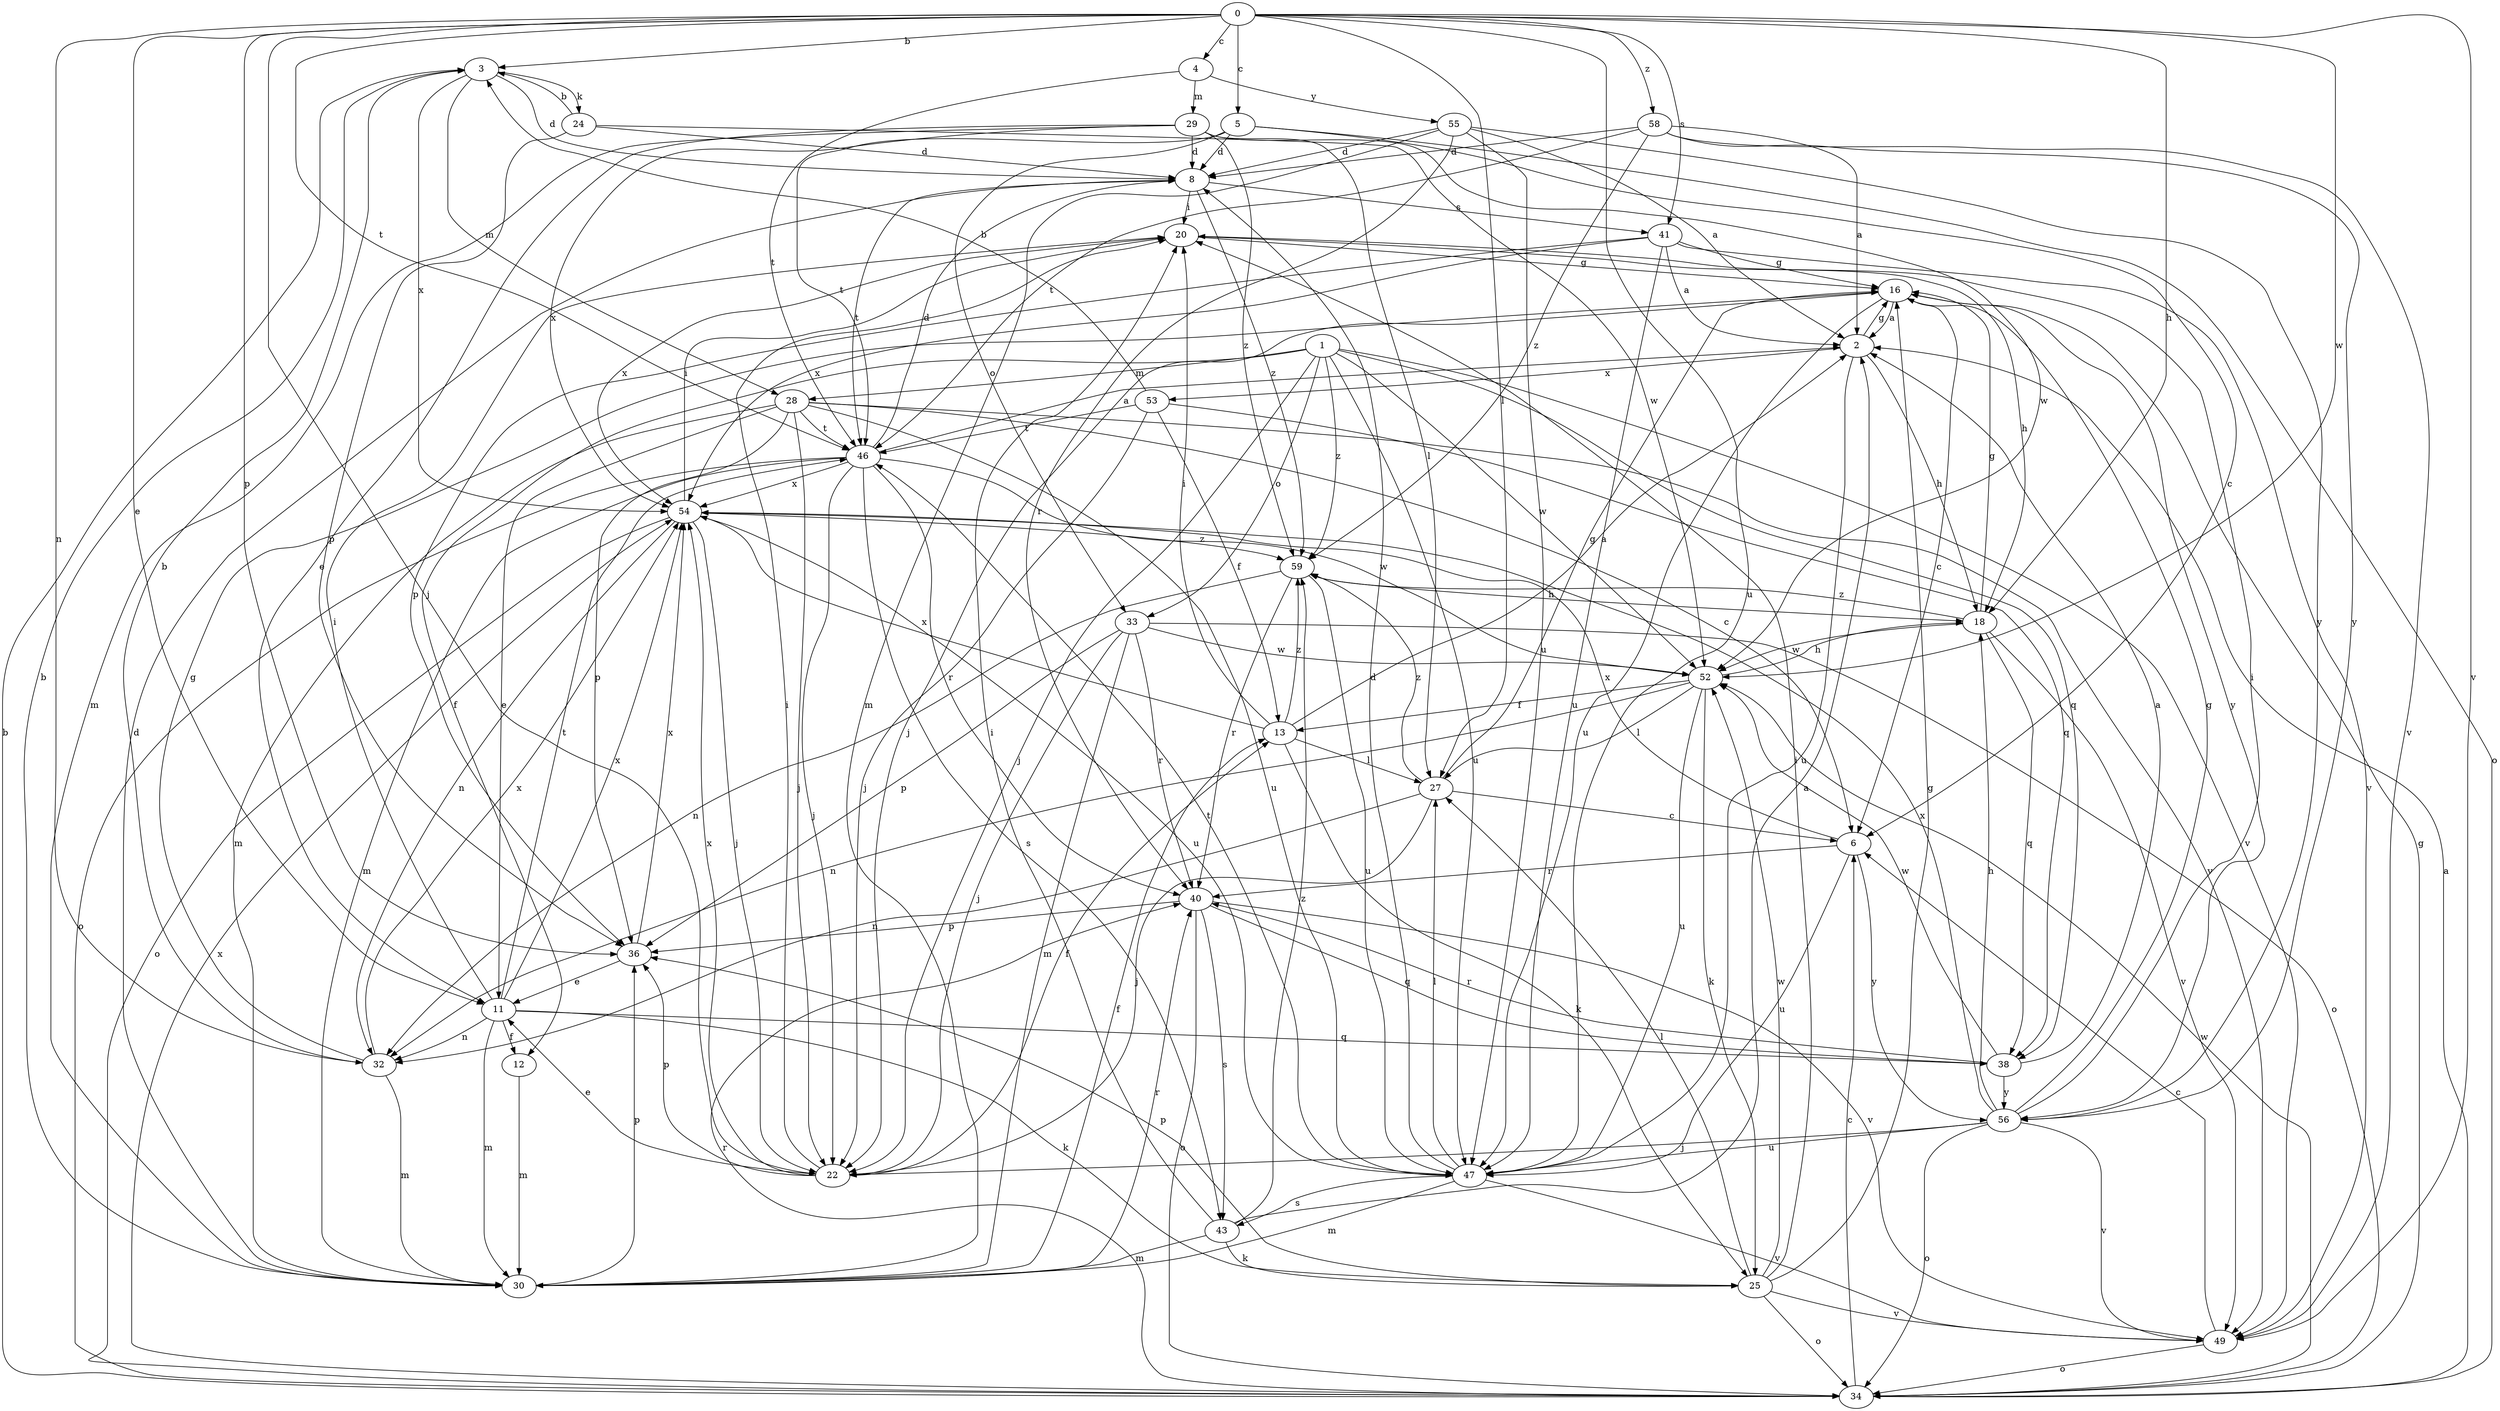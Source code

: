 strict digraph  {
0;
1;
2;
3;
4;
5;
6;
8;
11;
12;
13;
16;
18;
20;
22;
24;
25;
27;
28;
29;
30;
32;
33;
34;
36;
38;
40;
41;
43;
46;
47;
49;
52;
53;
54;
55;
56;
58;
59;
0 -> 3  [label=b];
0 -> 4  [label=c];
0 -> 5  [label=c];
0 -> 11  [label=e];
0 -> 18  [label=h];
0 -> 22  [label=j];
0 -> 27  [label=l];
0 -> 32  [label=n];
0 -> 36  [label=p];
0 -> 41  [label=s];
0 -> 46  [label=t];
0 -> 47  [label=u];
0 -> 49  [label=v];
0 -> 52  [label=w];
0 -> 58  [label=z];
1 -> 12  [label=f];
1 -> 22  [label=j];
1 -> 28  [label=m];
1 -> 33  [label=o];
1 -> 38  [label=q];
1 -> 47  [label=u];
1 -> 49  [label=v];
1 -> 52  [label=w];
1 -> 59  [label=z];
2 -> 16  [label=g];
2 -> 18  [label=h];
2 -> 47  [label=u];
2 -> 53  [label=x];
3 -> 8  [label=d];
3 -> 24  [label=k];
3 -> 28  [label=m];
3 -> 54  [label=x];
4 -> 29  [label=m];
4 -> 46  [label=t];
4 -> 55  [label=y];
5 -> 6  [label=c];
5 -> 8  [label=d];
5 -> 33  [label=o];
5 -> 34  [label=o];
5 -> 46  [label=t];
6 -> 40  [label=r];
6 -> 47  [label=u];
6 -> 54  [label=x];
6 -> 56  [label=y];
8 -> 20  [label=i];
8 -> 41  [label=s];
8 -> 46  [label=t];
8 -> 59  [label=z];
11 -> 12  [label=f];
11 -> 20  [label=i];
11 -> 25  [label=k];
11 -> 30  [label=m];
11 -> 32  [label=n];
11 -> 38  [label=q];
11 -> 46  [label=t];
11 -> 54  [label=x];
12 -> 30  [label=m];
13 -> 2  [label=a];
13 -> 20  [label=i];
13 -> 25  [label=k];
13 -> 27  [label=l];
13 -> 54  [label=x];
13 -> 59  [label=z];
16 -> 2  [label=a];
16 -> 6  [label=c];
16 -> 22  [label=j];
16 -> 47  [label=u];
16 -> 56  [label=y];
18 -> 16  [label=g];
18 -> 38  [label=q];
18 -> 49  [label=v];
18 -> 52  [label=w];
18 -> 59  [label=z];
20 -> 16  [label=g];
20 -> 18  [label=h];
20 -> 54  [label=x];
22 -> 11  [label=e];
22 -> 13  [label=f];
22 -> 20  [label=i];
22 -> 36  [label=p];
22 -> 54  [label=x];
24 -> 3  [label=b];
24 -> 8  [label=d];
24 -> 36  [label=p];
24 -> 52  [label=w];
25 -> 16  [label=g];
25 -> 20  [label=i];
25 -> 27  [label=l];
25 -> 34  [label=o];
25 -> 36  [label=p];
25 -> 49  [label=v];
25 -> 52  [label=w];
27 -> 6  [label=c];
27 -> 16  [label=g];
27 -> 22  [label=j];
27 -> 32  [label=n];
27 -> 59  [label=z];
28 -> 6  [label=c];
28 -> 11  [label=e];
28 -> 22  [label=j];
28 -> 30  [label=m];
28 -> 36  [label=p];
28 -> 46  [label=t];
28 -> 47  [label=u];
28 -> 49  [label=v];
29 -> 8  [label=d];
29 -> 11  [label=e];
29 -> 27  [label=l];
29 -> 30  [label=m];
29 -> 52  [label=w];
29 -> 54  [label=x];
29 -> 59  [label=z];
30 -> 3  [label=b];
30 -> 8  [label=d];
30 -> 13  [label=f];
30 -> 36  [label=p];
30 -> 40  [label=r];
32 -> 3  [label=b];
32 -> 16  [label=g];
32 -> 30  [label=m];
32 -> 54  [label=x];
33 -> 22  [label=j];
33 -> 30  [label=m];
33 -> 34  [label=o];
33 -> 36  [label=p];
33 -> 40  [label=r];
33 -> 52  [label=w];
34 -> 2  [label=a];
34 -> 3  [label=b];
34 -> 6  [label=c];
34 -> 16  [label=g];
34 -> 40  [label=r];
34 -> 52  [label=w];
34 -> 54  [label=x];
36 -> 11  [label=e];
36 -> 54  [label=x];
38 -> 2  [label=a];
38 -> 40  [label=r];
38 -> 52  [label=w];
38 -> 56  [label=y];
40 -> 34  [label=o];
40 -> 36  [label=p];
40 -> 38  [label=q];
40 -> 43  [label=s];
40 -> 49  [label=v];
41 -> 2  [label=a];
41 -> 16  [label=g];
41 -> 36  [label=p];
41 -> 47  [label=u];
41 -> 49  [label=v];
41 -> 54  [label=x];
43 -> 2  [label=a];
43 -> 20  [label=i];
43 -> 25  [label=k];
43 -> 30  [label=m];
43 -> 59  [label=z];
46 -> 2  [label=a];
46 -> 8  [label=d];
46 -> 22  [label=j];
46 -> 30  [label=m];
46 -> 34  [label=o];
46 -> 40  [label=r];
46 -> 43  [label=s];
46 -> 52  [label=w];
46 -> 54  [label=x];
47 -> 8  [label=d];
47 -> 27  [label=l];
47 -> 30  [label=m];
47 -> 43  [label=s];
47 -> 46  [label=t];
47 -> 49  [label=v];
49 -> 6  [label=c];
49 -> 34  [label=o];
52 -> 13  [label=f];
52 -> 18  [label=h];
52 -> 25  [label=k];
52 -> 27  [label=l];
52 -> 32  [label=n];
52 -> 47  [label=u];
53 -> 3  [label=b];
53 -> 13  [label=f];
53 -> 22  [label=j];
53 -> 38  [label=q];
53 -> 46  [label=t];
54 -> 20  [label=i];
54 -> 22  [label=j];
54 -> 32  [label=n];
54 -> 34  [label=o];
54 -> 47  [label=u];
54 -> 59  [label=z];
55 -> 2  [label=a];
55 -> 8  [label=d];
55 -> 30  [label=m];
55 -> 40  [label=r];
55 -> 47  [label=u];
55 -> 56  [label=y];
56 -> 16  [label=g];
56 -> 18  [label=h];
56 -> 20  [label=i];
56 -> 22  [label=j];
56 -> 34  [label=o];
56 -> 47  [label=u];
56 -> 49  [label=v];
56 -> 54  [label=x];
58 -> 2  [label=a];
58 -> 8  [label=d];
58 -> 46  [label=t];
58 -> 49  [label=v];
58 -> 56  [label=y];
58 -> 59  [label=z];
59 -> 18  [label=h];
59 -> 32  [label=n];
59 -> 40  [label=r];
59 -> 47  [label=u];
}
